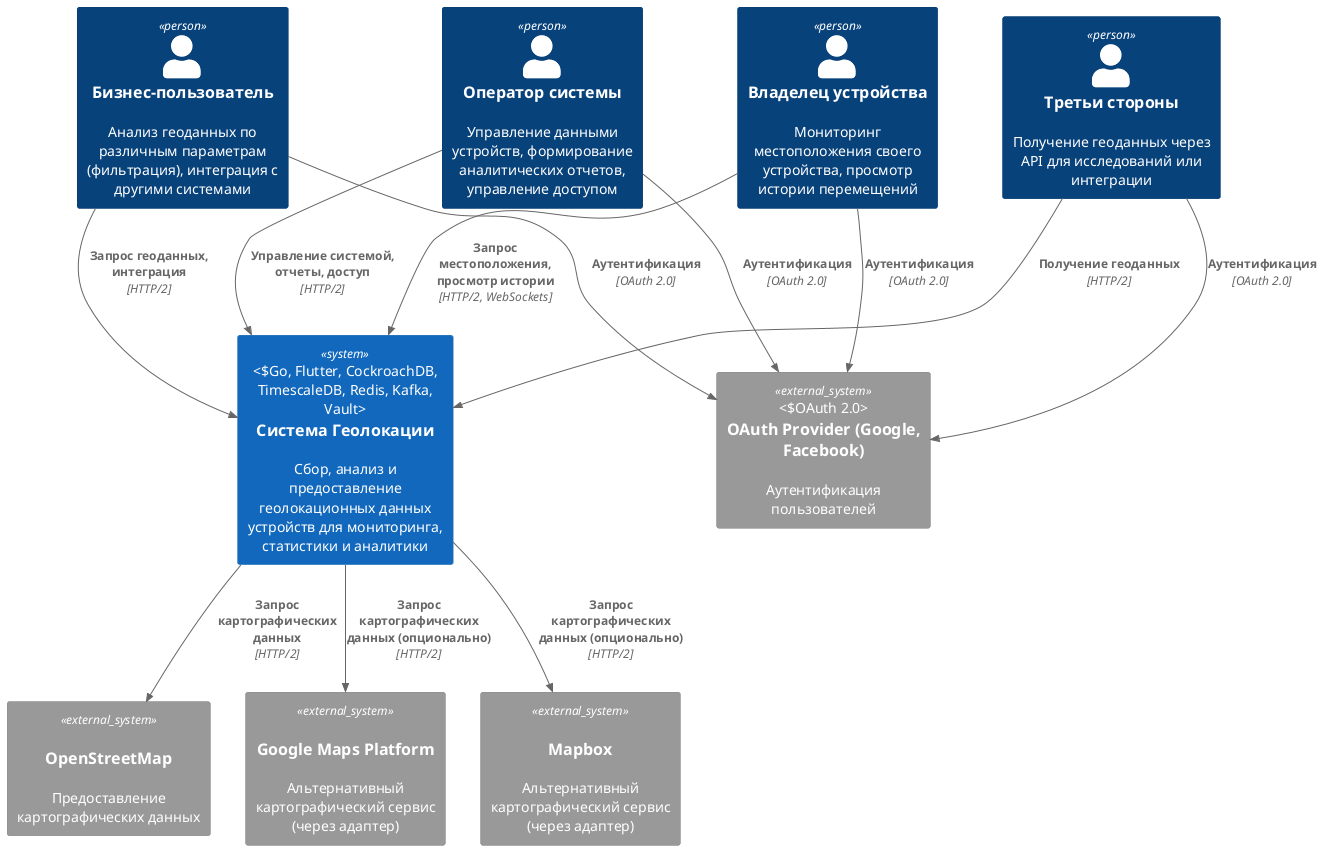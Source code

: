 @startuml
!include <c4/C4_Context>

System(geo_system, "Система Геолокации", "Сбор, анализ и предоставление геолокационных данных устройств для мониторинга, статистики и аналитики", "Go, Flutter, CockroachDB, TimescaleDB, Redis, Kafka, Vault")

Person(device_owner, "Владелец устройства", "Мониторинг местоположения своего устройства, просмотр истории перемещений")
Person(operator, "Оператор системы", "Управление данными устройств, формирование аналитических отчетов, управление доступом")
Person(business_user, "Бизнес-пользователь", "Анализ геоданных по различным параметрам (фильтрация), интеграция с другими системами")
Person(third_party, "Третьи стороны", "Получение геоданных через API для исследований или интеграции")

Rel(device_owner, geo_system, "Запрос местоположения, просмотр истории", "HTTP/2, WebSockets")
Rel(operator, geo_system, "Управление системой, отчеты, доступ", "HTTP/2")
Rel(business_user, geo_system, "Запрос геоданных, интеграция", "HTTP/2")
Rel(third_party, geo_system, "Получение геоданных", "HTTP/2")

System_Ext(osm, "OpenStreetMap", "Предоставление картографических данных", "HTTP/2")
System_Ext(google_maps, "Google Maps Platform", "Альтернативный картографический сервис (через адаптер)", "HTTP/2")
System_Ext(mapbox, "Mapbox", "Альтернативный картографический сервис (через адаптер)", "HTTP/2")
System_Ext(auth_provider, "OAuth Provider (Google, Facebook)", "Аутентификация пользователей", "OAuth 2.0")

Rel(geo_system, osm, "Запрос картографических данных", "HTTP/2")
Rel(geo_system, google_maps, "Запрос картографических данных (опционально)", "HTTP/2")
Rel(geo_system, mapbox, "Запрос картографических данных (опционально)", "HTTP/2")

Rel(device_owner, auth_provider, "Аутентификация", "OAuth 2.0")
Rel(operator, auth_provider, "Аутентификация", "OAuth 2.0")
Rel(business_user, auth_provider, "Аутентификация", "OAuth 2.0")
Rel(third_party, auth_provider, "Аутентификация", "OAuth 2.0")

@enduml